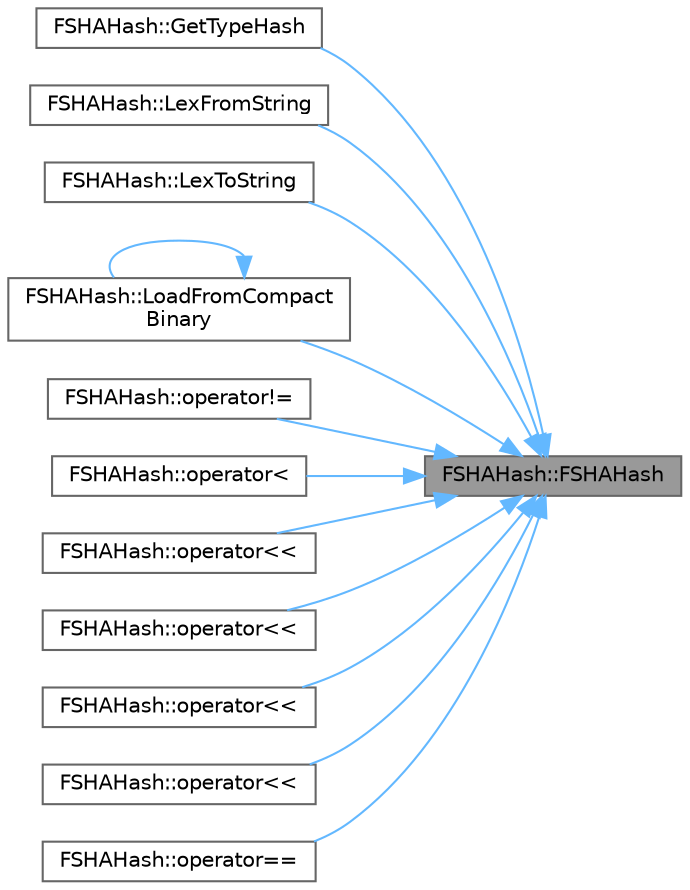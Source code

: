 digraph "FSHAHash::FSHAHash"
{
 // INTERACTIVE_SVG=YES
 // LATEX_PDF_SIZE
  bgcolor="transparent";
  edge [fontname=Helvetica,fontsize=10,labelfontname=Helvetica,labelfontsize=10];
  node [fontname=Helvetica,fontsize=10,shape=box,height=0.2,width=0.4];
  rankdir="RL";
  Node1 [id="Node000001",label="FSHAHash::FSHAHash",height=0.2,width=0.4,color="gray40", fillcolor="grey60", style="filled", fontcolor="black",tooltip=" "];
  Node1 -> Node2 [id="edge1_Node000001_Node000002",dir="back",color="steelblue1",style="solid",tooltip=" "];
  Node2 [id="Node000002",label="FSHAHash::GetTypeHash",height=0.2,width=0.4,color="grey40", fillcolor="white", style="filled",URL="$df/d38/classFSHAHash.html#a0298f769ebb1ac64d1b4ee8cba995612",tooltip=" "];
  Node1 -> Node3 [id="edge2_Node000001_Node000003",dir="back",color="steelblue1",style="solid",tooltip=" "];
  Node3 [id="Node000003",label="FSHAHash::LexFromString",height=0.2,width=0.4,color="grey40", fillcolor="white", style="filled",URL="$df/d38/classFSHAHash.html#ad901167722360f4b5cc9f60ce6a108e6",tooltip=" "];
  Node1 -> Node4 [id="edge3_Node000001_Node000004",dir="back",color="steelblue1",style="solid",tooltip=" "];
  Node4 [id="Node000004",label="FSHAHash::LexToString",height=0.2,width=0.4,color="grey40", fillcolor="white", style="filled",URL="$df/d38/classFSHAHash.html#a74c94ef331f2a8017f138b1f7e36430a",tooltip=" "];
  Node1 -> Node5 [id="edge4_Node000001_Node000005",dir="back",color="steelblue1",style="solid",tooltip=" "];
  Node5 [id="Node000005",label="FSHAHash::LoadFromCompact\lBinary",height=0.2,width=0.4,color="grey40", fillcolor="white", style="filled",URL="$df/d38/classFSHAHash.html#aa873c905988d47bcc412906649aa0a3b",tooltip=" "];
  Node5 -> Node5 [id="edge5_Node000005_Node000005",dir="back",color="steelblue1",style="solid",tooltip=" "];
  Node1 -> Node6 [id="edge6_Node000001_Node000006",dir="back",color="steelblue1",style="solid",tooltip=" "];
  Node6 [id="Node000006",label="FSHAHash::operator!=",height=0.2,width=0.4,color="grey40", fillcolor="white", style="filled",URL="$df/d38/classFSHAHash.html#a9ecdf0605fc8973b16cdb28e86395b17",tooltip=" "];
  Node1 -> Node7 [id="edge7_Node000001_Node000007",dir="back",color="steelblue1",style="solid",tooltip=" "];
  Node7 [id="Node000007",label="FSHAHash::operator\<",height=0.2,width=0.4,color="grey40", fillcolor="white", style="filled",URL="$df/d38/classFSHAHash.html#a57b423d6cc20dd691a2ff8b990602182",tooltip=" "];
  Node1 -> Node8 [id="edge8_Node000001_Node000008",dir="back",color="steelblue1",style="solid",tooltip=" "];
  Node8 [id="Node000008",label="FSHAHash::operator\<\<",height=0.2,width=0.4,color="grey40", fillcolor="white", style="filled",URL="$df/d38/classFSHAHash.html#aee4b479b1056ce597bce80b022f08c0e",tooltip=" "];
  Node1 -> Node9 [id="edge9_Node000001_Node000009",dir="back",color="steelblue1",style="solid",tooltip=" "];
  Node9 [id="Node000009",label="FSHAHash::operator\<\<",height=0.2,width=0.4,color="grey40", fillcolor="white", style="filled",URL="$df/d38/classFSHAHash.html#a31e961810ea300405e4a21f9d3104be4",tooltip=" "];
  Node1 -> Node10 [id="edge10_Node000001_Node000010",dir="back",color="steelblue1",style="solid",tooltip=" "];
  Node10 [id="Node000010",label="FSHAHash::operator\<\<",height=0.2,width=0.4,color="grey40", fillcolor="white", style="filled",URL="$df/d38/classFSHAHash.html#a122be13ec3bf2e9a706dfdeff2b6863e",tooltip=" "];
  Node1 -> Node11 [id="edge11_Node000001_Node000011",dir="back",color="steelblue1",style="solid",tooltip=" "];
  Node11 [id="Node000011",label="FSHAHash::operator\<\<",height=0.2,width=0.4,color="grey40", fillcolor="white", style="filled",URL="$df/d38/classFSHAHash.html#a47028af5b2671411289f808fe44903fc",tooltip=" "];
  Node1 -> Node12 [id="edge12_Node000001_Node000012",dir="back",color="steelblue1",style="solid",tooltip=" "];
  Node12 [id="Node000012",label="FSHAHash::operator==",height=0.2,width=0.4,color="grey40", fillcolor="white", style="filled",URL="$df/d38/classFSHAHash.html#a7e3bd734dddc7837f6df56e09251cfd9",tooltip=" "];
}

